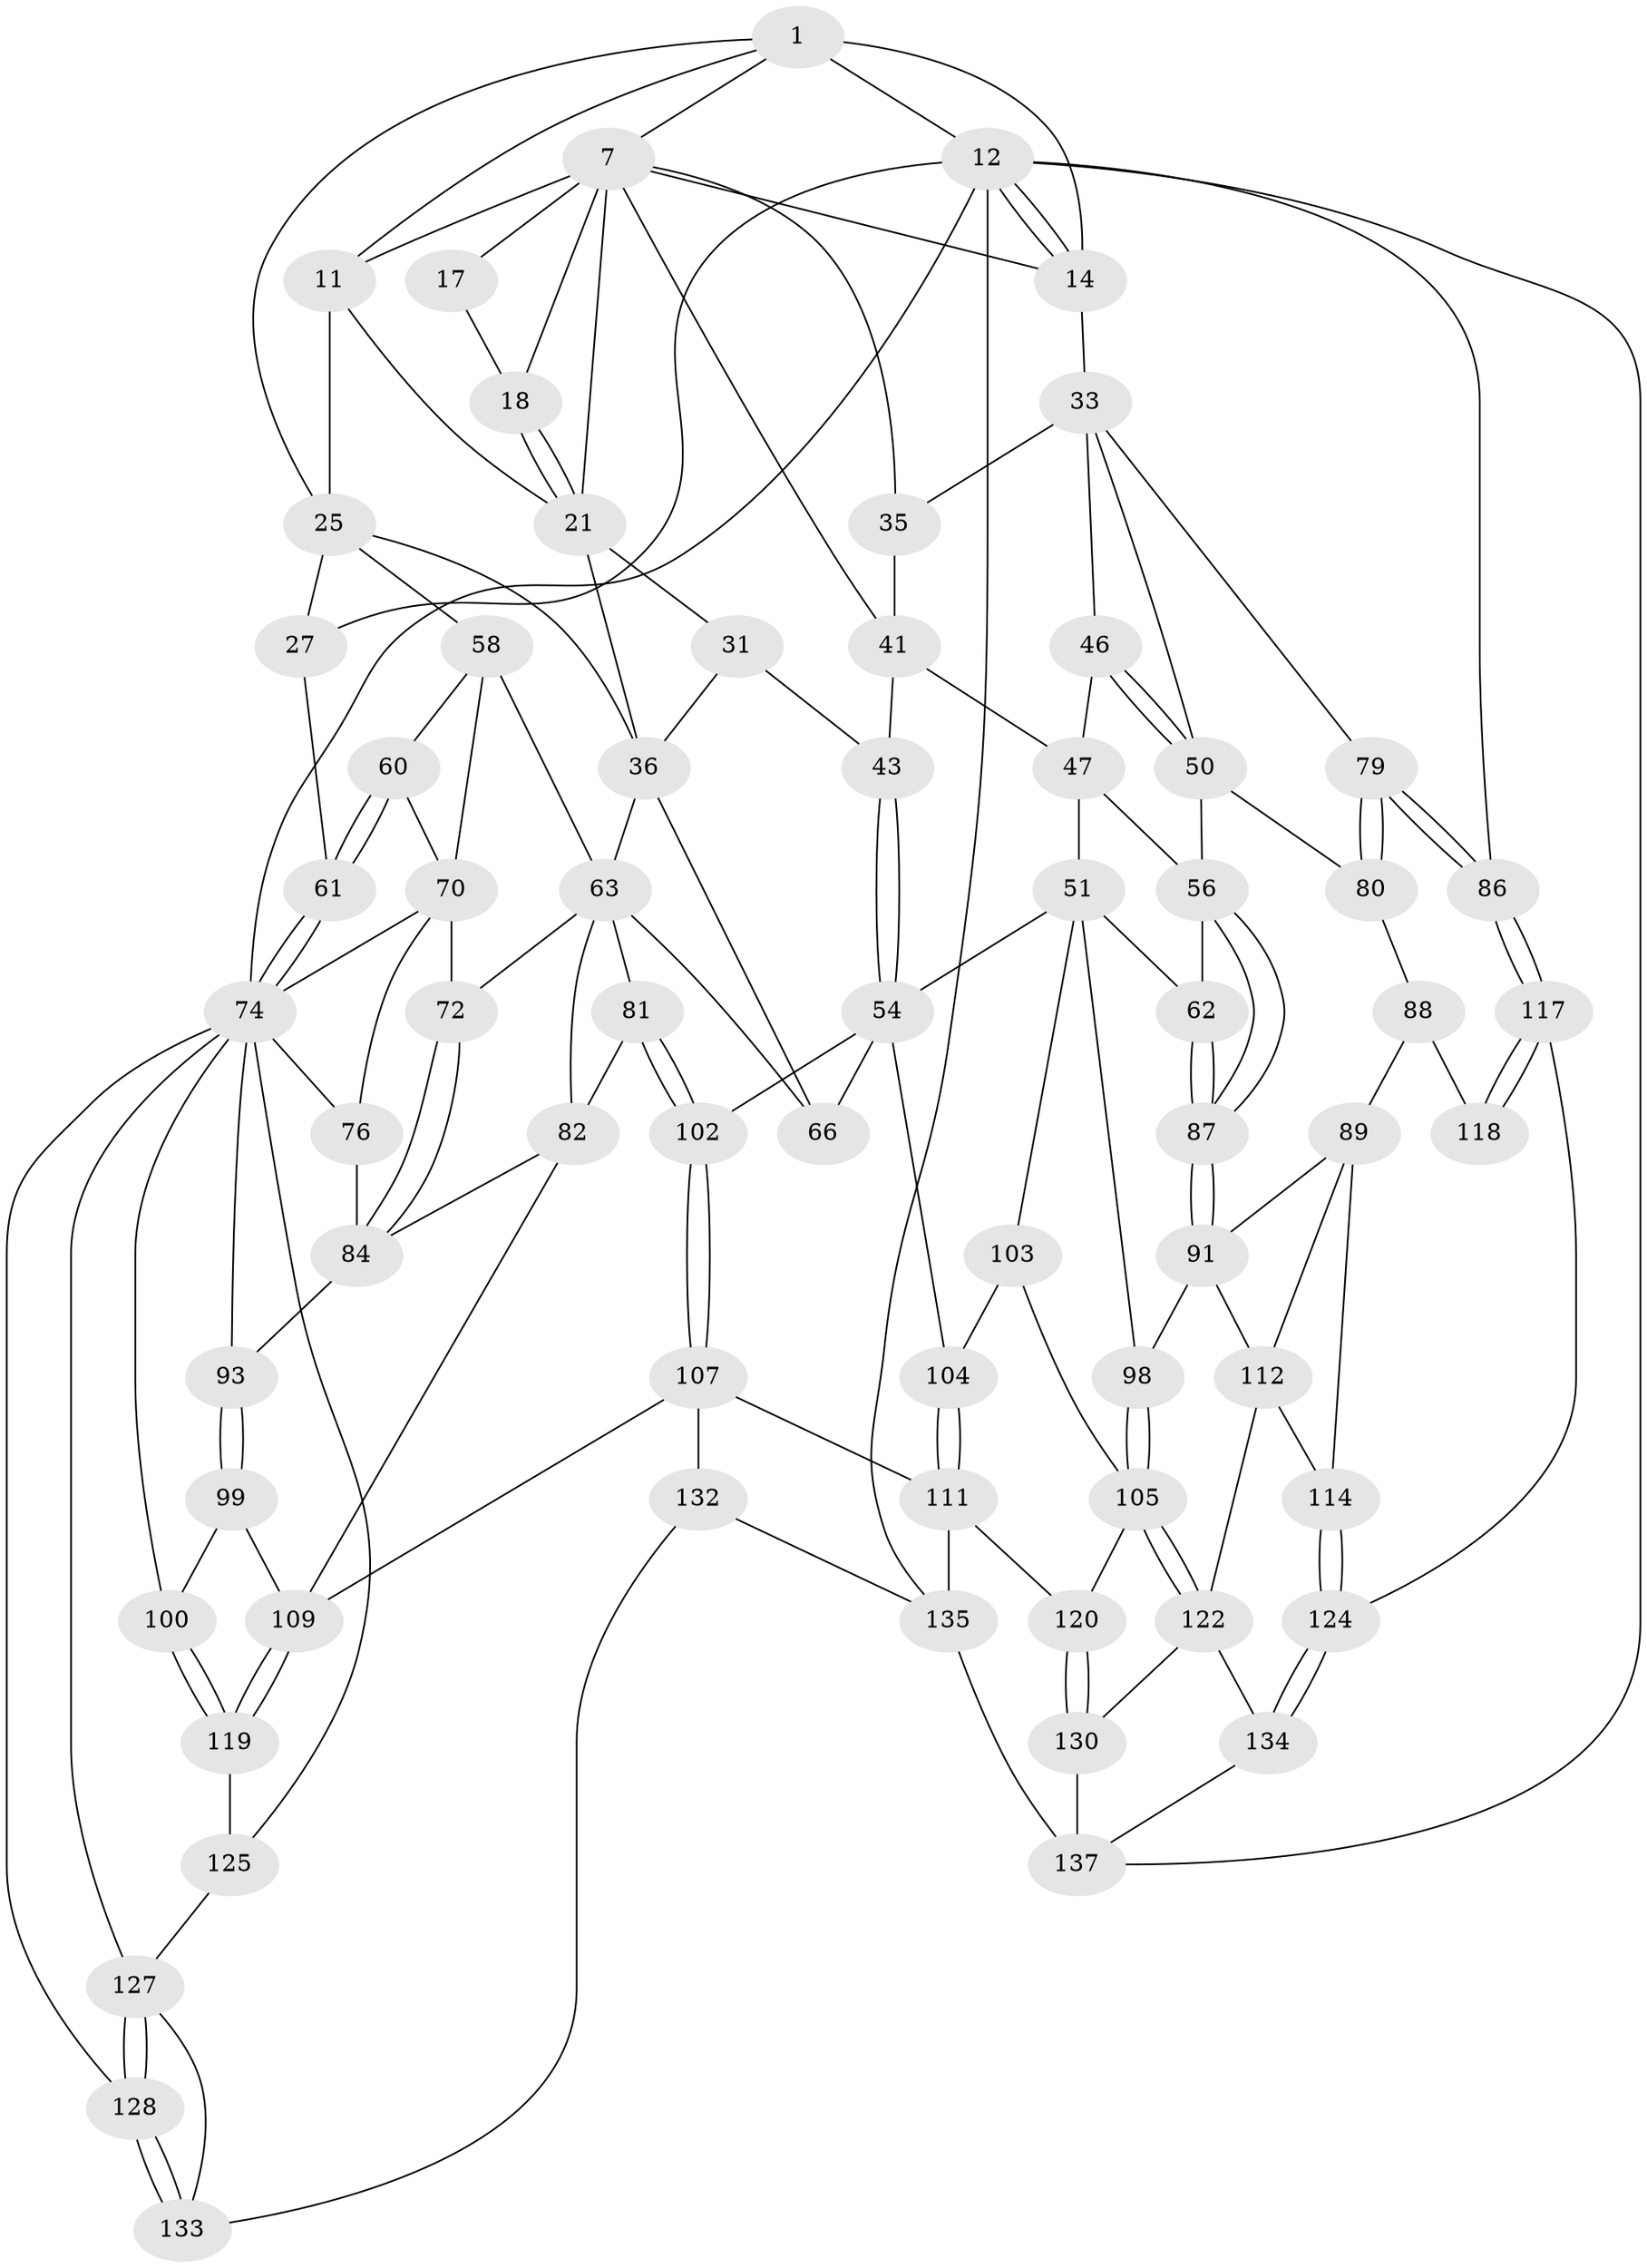 // original degree distribution, {3: 0.014285714285714285, 5: 0.5285714285714286, 4: 0.2357142857142857, 6: 0.22142857142857142}
// Generated by graph-tools (version 1.1) at 2025/28/03/15/25 16:28:01]
// undirected, 70 vertices, 158 edges
graph export_dot {
graph [start="1"]
  node [color=gray90,style=filled];
  1 [pos="+0.3344125102784252+0",super="+5+2"];
  7 [pos="+0.6260700425388568+0",super="+8+16"];
  11 [pos="+0.3742767076159102+0.08919153981476759",super="+28"];
  12 [pos="+1+0",super="+13+85"];
  14 [pos="+1+0",super="+15+32"];
  17 [pos="+0.5996032252106337+0.060410372312414404"];
  18 [pos="+0.50869915601721+0.15304712927798406"];
  21 [pos="+0.5075745091591368+0.18857947286105803",super="+22+24"];
  25 [pos="+0.19883915578338276+0.23208049968951816",super="+26"];
  27 [pos="+0+0.02432519967590714"];
  31 [pos="+0.4790426836580376+0.2401672396919913",super="+39"];
  33 [pos="+1+0.1291465515297082",super="+49+34"];
  35 [pos="+0.7812488191535707+0.26683662988456147",super="+44"];
  36 [pos="+0.38885118437952326+0.3580590707667198",super="+40+37"];
  41 [pos="+0.5803000141992172+0.2398967804254471",super="+42"];
  43 [pos="+0.5431681125138066+0.38430773985536465"];
  46 [pos="+0.8195682534801122+0.3007205909821416"];
  47 [pos="+0.7404544066893808+0.3921251844770827",super="+48"];
  50 [pos="+0.8545990881908722+0.46303939293562446",super="+55"];
  51 [pos="+0.660058625225304+0.5119821445038675",super="+52"];
  54 [pos="+0.5486756687848973+0.4199775562208315",super="+68"];
  56 [pos="+0.8221681774127411+0.4828643183063024",super="+57"];
  58 [pos="+0.16349236386254912+0.3344017316648245",super="+59"];
  60 [pos="+0.07401453454688448+0.40419084698209234"];
  61 [pos="+0+0.30222622220179324"];
  62 [pos="+0.6997937044944107+0.5139767115425223"];
  63 [pos="+0.27730013743605214+0.458349685370003",super="+64+67"];
  66 [pos="+0.38690974165992315+0.5182541307192027"];
  70 [pos="+0.10816732974200087+0.47997746911465156",super="+73+71"];
  72 [pos="+0.1467592796622476+0.5196609052544502"];
  74 [pos="+0+0.559158969139807",super="+75+94"];
  76 [pos="+0.02891365678761577+0.5287449275055384"];
  79 [pos="+1+0.555682622354361"];
  80 [pos="+0.9421547751846188+0.596936573686398"];
  81 [pos="+0.26907428771691533+0.5810097150778589"];
  82 [pos="+0.2460901368520949+0.58086819842847",super="+83"];
  84 [pos="+0.1373461344045462+0.5804930057493732",super="+92"];
  86 [pos="+1+0.7632733957092402"];
  87 [pos="+0.7813459687787254+0.5345147985211948"];
  88 [pos="+0.9421438326437368+0.5969437216968544",super="+116"];
  89 [pos="+0.8914565366366128+0.6115735933400622",super="+90+113"];
  91 [pos="+0.7829681117005005+0.5411638256410058",super="+97"];
  93 [pos="+0.062044392869343976+0.6182741732963054"];
  98 [pos="+0.6851836690982991+0.6376004182067769"];
  99 [pos="+0.043534752940518284+0.644536591183551"];
  100 [pos="+0.03904153410150922+0.6472502296497544"];
  102 [pos="+0.319037305792463+0.7001108517857773"];
  103 [pos="+0.517723270391664+0.592996337360827"];
  104 [pos="+0.4699289878520258+0.5795143439778406"];
  105 [pos="+0.565716289418915+0.7212975468683573",super="+106"];
  107 [pos="+0.3178388496805865+0.7724462543662709",super="+108"];
  109 [pos="+0.18830152034387443+0.751882591289542",super="+110"];
  111 [pos="+0.33764960474453665+0.774447475088263",super="+121"];
  112 [pos="+0.7716886685338236+0.7241919504741555",super="+115"];
  114 [pos="+0.8170982717026292+0.7797501320427468"];
  117 [pos="+1+0.7651609598234825",super="+123"];
  118 [pos="+0.9372410789434864+0.7028259879142371"];
  119 [pos="+0.15083919242768373+0.7606715642430802"];
  120 [pos="+0.4561361482994859+0.8102904894005514"];
  122 [pos="+0.6942001904300659+0.8066602953110353",super="+129"];
  124 [pos="+0.857169403602278+0.8123852605864476"];
  125 [pos="+0.1339118940411532+0.7663963320542334"];
  127 [pos="+0.057895146698315816+0.8465257115421031",super="+131"];
  128 [pos="+0+1"];
  130 [pos="+0.6365937248098198+0.973505501035063"];
  132 [pos="+0.24194464532058585+0.8924684402806758"];
  133 [pos="+0.17674705662744977+0.9107989602256444"];
  134 [pos="+0.872075838527204+0.917301105373439"];
  135 [pos="+0.38183026244466717+1",super="+140+136"];
  137 [pos="+1+1",super="+138"];
  1 -- 12 [weight=2];
  1 -- 7;
  1 -- 11;
  1 -- 25;
  1 -- 14;
  7 -- 17 [weight=2];
  7 -- 18;
  7 -- 21 [weight=2];
  7 -- 11;
  7 -- 35;
  7 -- 41;
  7 -- 14;
  11 -- 25;
  11 -- 21;
  12 -- 14;
  12 -- 14;
  12 -- 27;
  12 -- 86;
  12 -- 137;
  12 -- 135;
  12 -- 74;
  14 -- 33 [weight=2];
  17 -- 18;
  18 -- 21;
  18 -- 21;
  21 -- 36;
  21 -- 31 [weight=2];
  25 -- 58;
  25 -- 27;
  25 -- 36;
  27 -- 61;
  31 -- 43;
  31 -- 36;
  33 -- 50;
  33 -- 79;
  33 -- 35;
  33 -- 46;
  35 -- 41 [weight=2];
  36 -- 66;
  36 -- 63;
  41 -- 43;
  41 -- 47;
  43 -- 54;
  43 -- 54;
  46 -- 47;
  46 -- 50;
  46 -- 50;
  47 -- 56;
  47 -- 51;
  50 -- 56;
  50 -- 80;
  51 -- 62;
  51 -- 98;
  51 -- 54;
  51 -- 103;
  54 -- 104;
  54 -- 66;
  54 -- 102;
  56 -- 87;
  56 -- 87;
  56 -- 62;
  58 -- 63;
  58 -- 60;
  58 -- 70;
  60 -- 61;
  60 -- 61;
  60 -- 70;
  61 -- 74;
  61 -- 74;
  62 -- 87;
  62 -- 87;
  63 -- 72;
  63 -- 82;
  63 -- 81;
  63 -- 66;
  70 -- 72;
  70 -- 76;
  70 -- 74;
  72 -- 84;
  72 -- 84;
  74 -- 76;
  74 -- 93;
  74 -- 128;
  74 -- 100;
  74 -- 125;
  74 -- 127;
  76 -- 84;
  79 -- 80;
  79 -- 80;
  79 -- 86;
  79 -- 86;
  80 -- 88;
  81 -- 82;
  81 -- 102;
  81 -- 102;
  82 -- 84;
  82 -- 109;
  84 -- 93;
  86 -- 117;
  86 -- 117;
  87 -- 91;
  87 -- 91;
  88 -- 89 [weight=2];
  88 -- 118;
  89 -- 112;
  89 -- 91;
  89 -- 114;
  91 -- 112;
  91 -- 98;
  93 -- 99;
  93 -- 99;
  98 -- 105;
  98 -- 105;
  99 -- 100;
  99 -- 109;
  100 -- 119;
  100 -- 119;
  102 -- 107;
  102 -- 107;
  103 -- 104;
  103 -- 105;
  104 -- 111;
  104 -- 111;
  105 -- 122;
  105 -- 122;
  105 -- 120;
  107 -- 111;
  107 -- 132;
  107 -- 109;
  109 -- 119;
  109 -- 119;
  111 -- 120;
  111 -- 135;
  112 -- 114;
  112 -- 122;
  114 -- 124;
  114 -- 124;
  117 -- 118 [weight=2];
  117 -- 118;
  117 -- 124;
  119 -- 125;
  120 -- 130;
  120 -- 130;
  122 -- 134;
  122 -- 130;
  124 -- 134;
  124 -- 134;
  125 -- 127;
  127 -- 128;
  127 -- 128;
  127 -- 133;
  128 -- 133;
  128 -- 133;
  130 -- 137;
  132 -- 133;
  132 -- 135;
  134 -- 137;
  135 -- 137 [weight=2];
}
